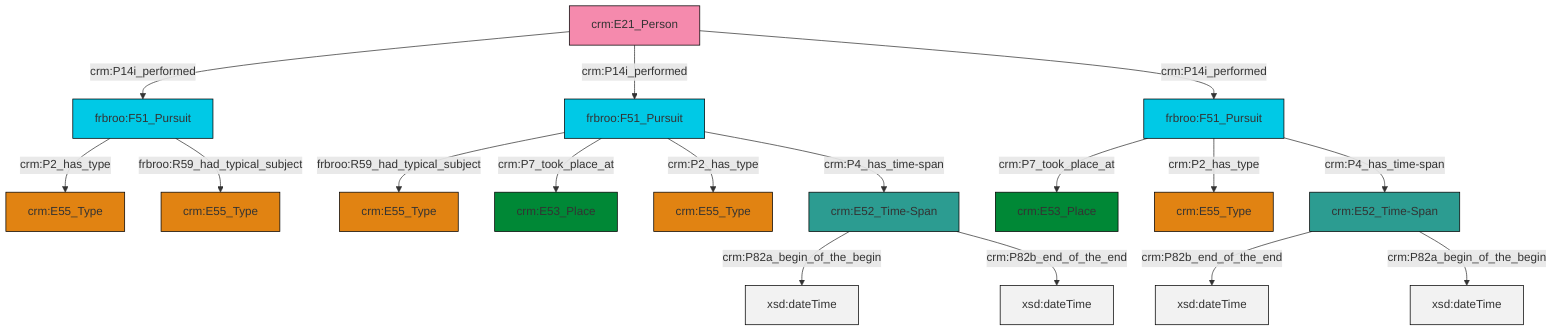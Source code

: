 graph TD
classDef Literal fill:#f2f2f2,stroke:#000000;
classDef CRM_Entity fill:#FFFFFF,stroke:#000000;
classDef Temporal_Entity fill:#00C9E6, stroke:#000000;
classDef Type fill:#E18312, stroke:#000000;
classDef Time-Span fill:#2C9C91, stroke:#000000;
classDef Appellation fill:#FFEB7F, stroke:#000000;
classDef Place fill:#008836, stroke:#000000;
classDef Persistent_Item fill:#B266B2, stroke:#000000;
classDef Conceptual_Object fill:#FFD700, stroke:#000000;
classDef Physical_Thing fill:#D2B48C, stroke:#000000;
classDef Actor fill:#f58aad, stroke:#000000;
classDef PC_Classes fill:#4ce600, stroke:#000000;
classDef Multi fill:#cccccc,stroke:#000000;

4["frbroo:F51_Pursuit"]:::Temporal_Entity -->|crm:P7_took_place_at| 5["crm:E53_Place"]:::Place
6["frbroo:F51_Pursuit"]:::Temporal_Entity -->|frbroo:R59_had_typical_subject| 7["crm:E55_Type"]:::Type
4["frbroo:F51_Pursuit"]:::Temporal_Entity -->|crm:P2_has_type| 0["crm:E55_Type"]:::Type
6["frbroo:F51_Pursuit"]:::Temporal_Entity -->|crm:P7_took_place_at| 8["crm:E53_Place"]:::Place
9["crm:E52_Time-Span"]:::Time-Span -->|crm:P82b_end_of_the_end| 10[xsd:dateTime]:::Literal
4["frbroo:F51_Pursuit"]:::Temporal_Entity -->|crm:P4_has_time-span| 9["crm:E52_Time-Span"]:::Time-Span
13["crm:E21_Person"]:::Actor -->|crm:P14i_performed| 14["frbroo:F51_Pursuit"]:::Temporal_Entity
17["crm:E52_Time-Span"]:::Time-Span -->|crm:P82a_begin_of_the_begin| 18[xsd:dateTime]:::Literal
6["frbroo:F51_Pursuit"]:::Temporal_Entity -->|crm:P2_has_type| 15["crm:E55_Type"]:::Type
14["frbroo:F51_Pursuit"]:::Temporal_Entity -->|crm:P2_has_type| 2["crm:E55_Type"]:::Type
13["crm:E21_Person"]:::Actor -->|crm:P14i_performed| 6["frbroo:F51_Pursuit"]:::Temporal_Entity
6["frbroo:F51_Pursuit"]:::Temporal_Entity -->|crm:P4_has_time-span| 17["crm:E52_Time-Span"]:::Time-Span
14["frbroo:F51_Pursuit"]:::Temporal_Entity -->|frbroo:R59_had_typical_subject| 21["crm:E55_Type"]:::Type
9["crm:E52_Time-Span"]:::Time-Span -->|crm:P82a_begin_of_the_begin| 27[xsd:dateTime]:::Literal
17["crm:E52_Time-Span"]:::Time-Span -->|crm:P82b_end_of_the_end| 29[xsd:dateTime]:::Literal
13["crm:E21_Person"]:::Actor -->|crm:P14i_performed| 4["frbroo:F51_Pursuit"]:::Temporal_Entity